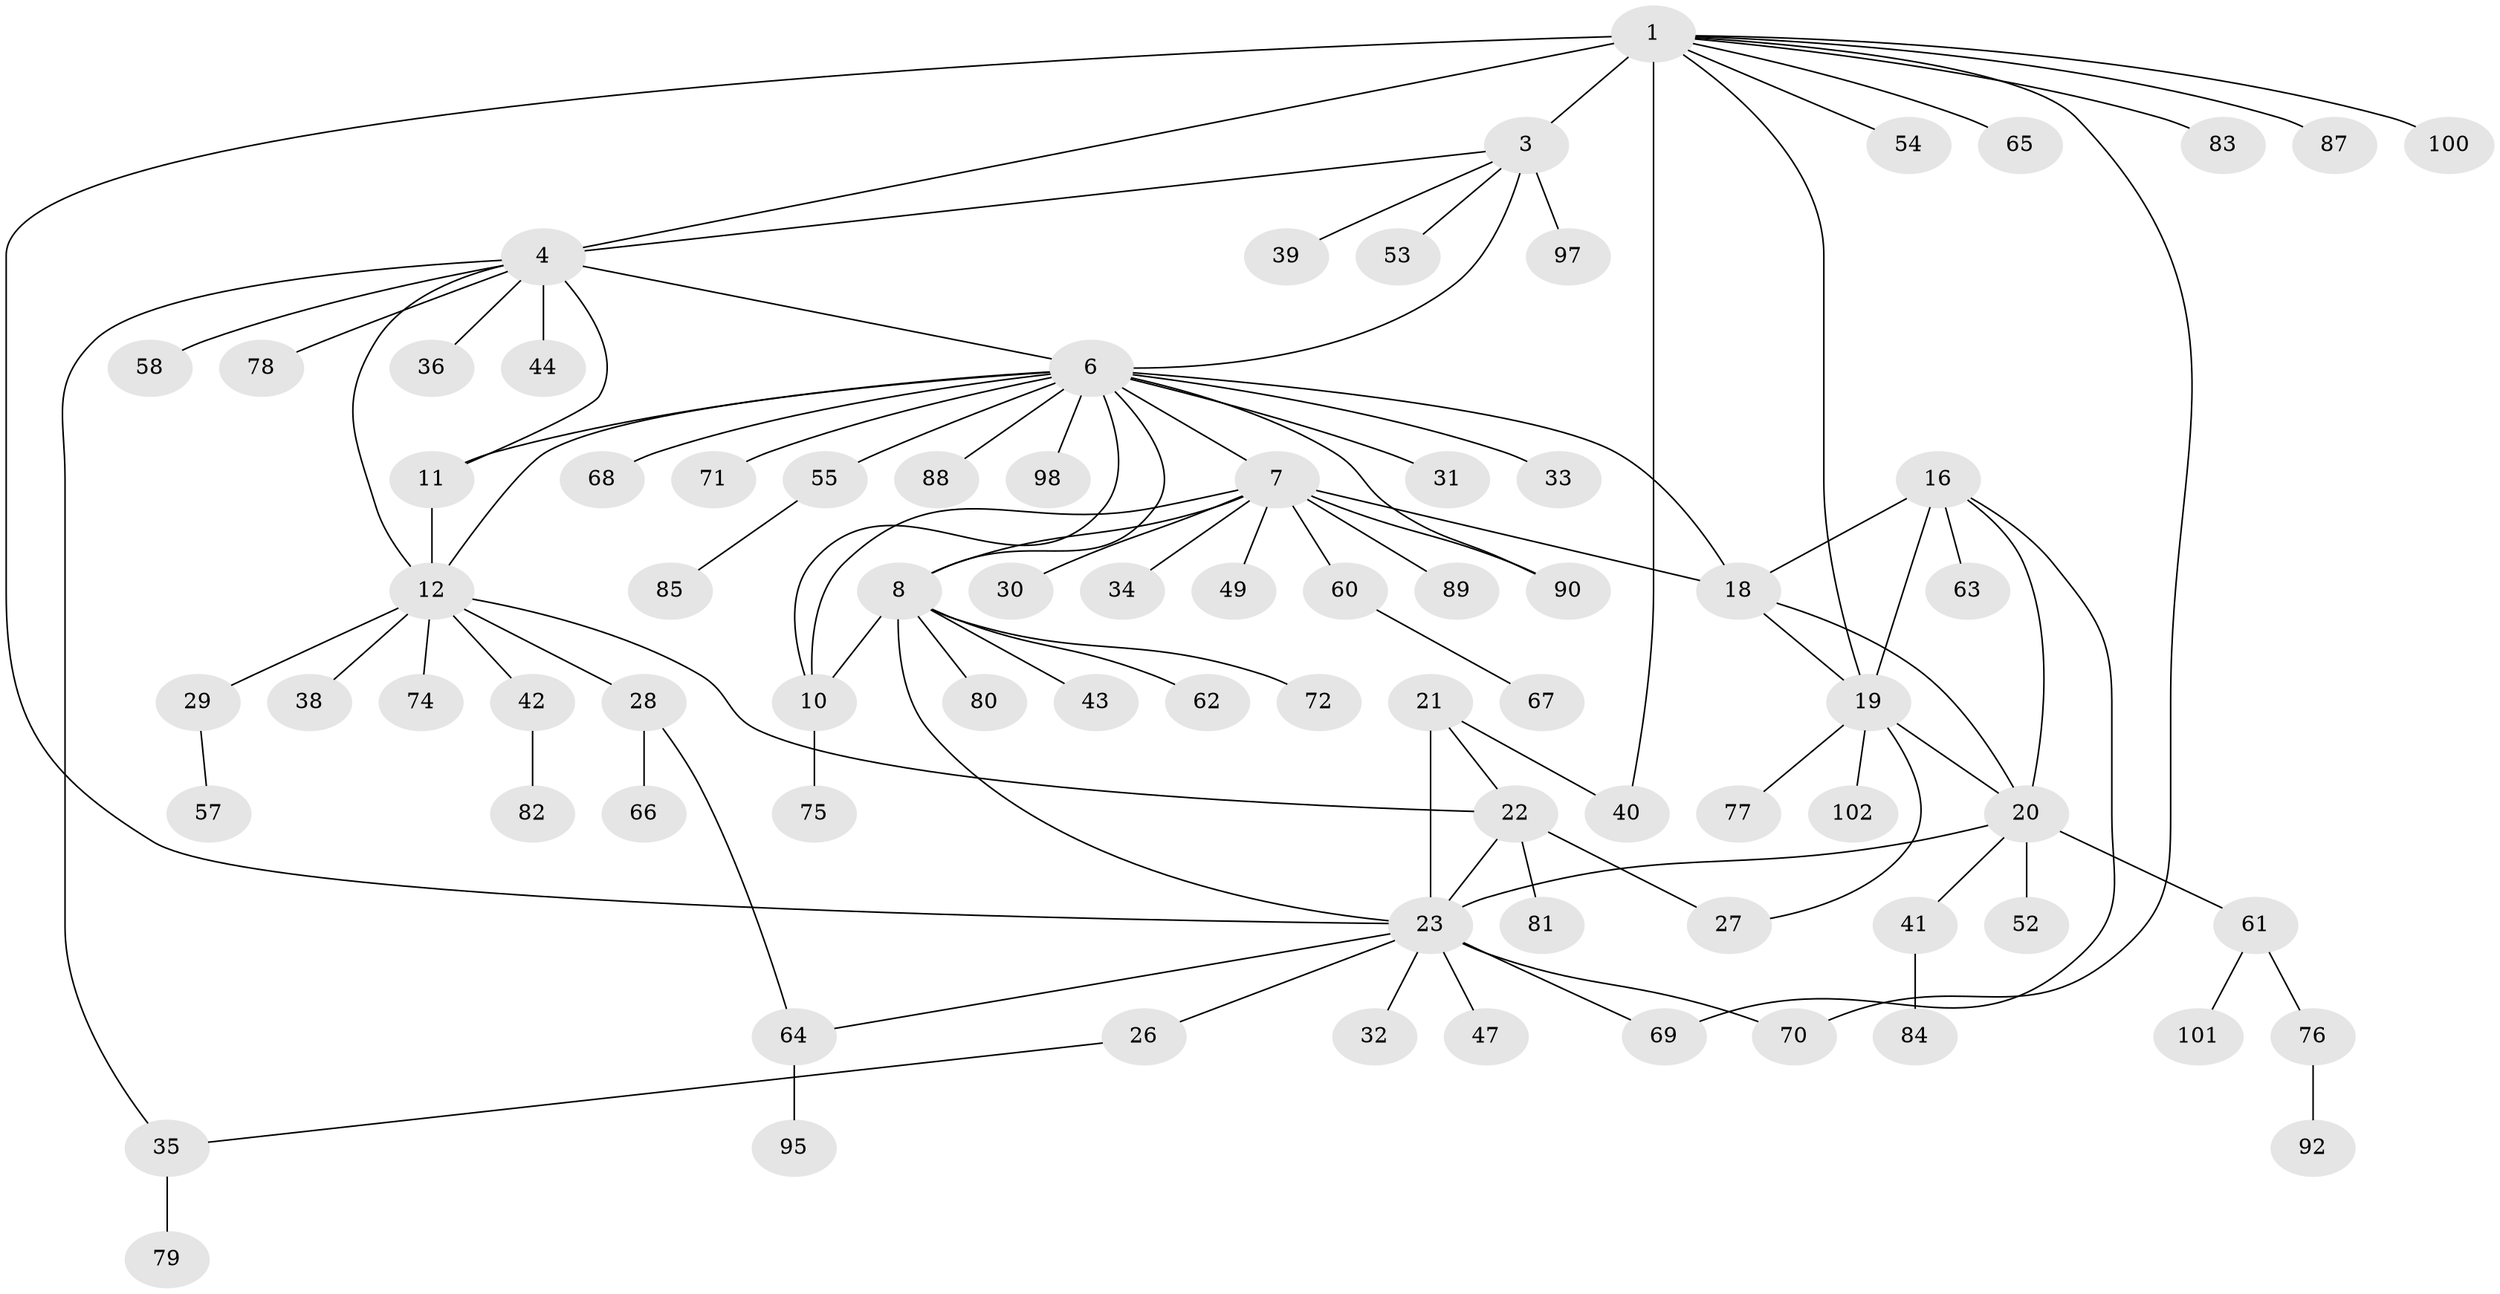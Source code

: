 // Generated by graph-tools (version 1.1) at 2025/52/02/27/25 19:52:21]
// undirected, 78 vertices, 101 edges
graph export_dot {
graph [start="1"]
  node [color=gray90,style=filled];
  1 [super="+2"];
  3 [super="+5"];
  4 [super="+15"];
  6 [super="+13"];
  7 [super="+9"];
  8 [super="+48"];
  10;
  11;
  12 [super="+14"];
  16 [super="+17"];
  18;
  19 [super="+45"];
  20 [super="+96"];
  21 [super="+25"];
  22 [super="+37"];
  23 [super="+24"];
  26;
  27;
  28 [super="+94"];
  29 [super="+59"];
  30 [super="+46"];
  31 [super="+51"];
  32;
  33;
  34;
  35 [super="+56"];
  36;
  38;
  39;
  40;
  41 [super="+50"];
  42;
  43;
  44 [super="+93"];
  47;
  49;
  52;
  53;
  54;
  55;
  57;
  58;
  60;
  61;
  62;
  63;
  64 [super="+73"];
  65 [super="+91"];
  66;
  67;
  68;
  69;
  70;
  71;
  72;
  74;
  75;
  76 [super="+103"];
  77;
  78;
  79;
  80 [super="+86"];
  81;
  82;
  83;
  84;
  85;
  87;
  88;
  89;
  90 [super="+99"];
  92;
  95;
  97;
  98;
  100;
  101;
  102;
  1 -- 3 [weight=4];
  1 -- 4 [weight=2];
  1 -- 19;
  1 -- 40;
  1 -- 87;
  1 -- 65;
  1 -- 70;
  1 -- 100;
  1 -- 83;
  1 -- 54;
  1 -- 23;
  3 -- 4 [weight=2];
  3 -- 53;
  3 -- 97;
  3 -- 6;
  3 -- 39;
  4 -- 44;
  4 -- 78;
  4 -- 35;
  4 -- 36;
  4 -- 6;
  4 -- 58;
  4 -- 11;
  4 -- 12 [weight=2];
  6 -- 7 [weight=2];
  6 -- 8;
  6 -- 10;
  6 -- 31;
  6 -- 33;
  6 -- 98;
  6 -- 68;
  6 -- 71;
  6 -- 11;
  6 -- 12 [weight=2];
  6 -- 18;
  6 -- 55;
  6 -- 88;
  6 -- 90;
  7 -- 8 [weight=2];
  7 -- 10 [weight=2];
  7 -- 89;
  7 -- 90;
  7 -- 34;
  7 -- 49;
  7 -- 18;
  7 -- 60;
  7 -- 30;
  8 -- 10;
  8 -- 23;
  8 -- 43;
  8 -- 62;
  8 -- 72;
  8 -- 80;
  10 -- 75;
  11 -- 12 [weight=2];
  12 -- 38;
  12 -- 42;
  12 -- 74;
  12 -- 22;
  12 -- 28;
  12 -- 29;
  16 -- 18 [weight=2];
  16 -- 19 [weight=2];
  16 -- 20 [weight=2];
  16 -- 69;
  16 -- 63;
  18 -- 19;
  18 -- 20;
  19 -- 20;
  19 -- 27;
  19 -- 77;
  19 -- 102;
  20 -- 41;
  20 -- 52;
  20 -- 61;
  20 -- 23;
  21 -- 22 [weight=2];
  21 -- 23 [weight=4];
  21 -- 40;
  22 -- 23 [weight=2];
  22 -- 27;
  22 -- 81;
  23 -- 26;
  23 -- 32;
  23 -- 69;
  23 -- 70;
  23 -- 47;
  23 -- 64;
  26 -- 35;
  28 -- 64;
  28 -- 66;
  29 -- 57;
  35 -- 79;
  41 -- 84;
  42 -- 82;
  55 -- 85;
  60 -- 67;
  61 -- 76;
  61 -- 101;
  64 -- 95;
  76 -- 92;
}
